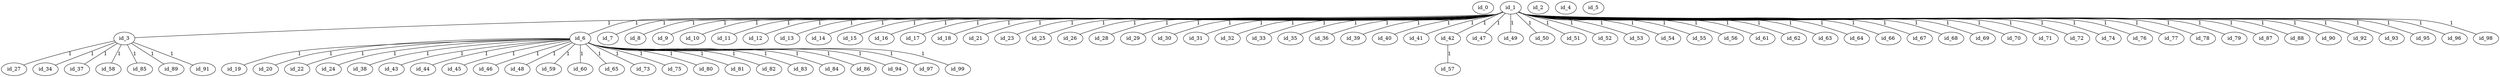 graph GR{
id_0;
id_1;
id_2;
id_3;
id_4;
id_5;
id_6;
id_7;
id_8;
id_9;
id_10;
id_11;
id_12;
id_13;
id_14;
id_15;
id_16;
id_17;
id_18;
id_19;
id_20;
id_21;
id_22;
id_23;
id_24;
id_25;
id_26;
id_27;
id_28;
id_29;
id_30;
id_31;
id_32;
id_33;
id_34;
id_35;
id_36;
id_37;
id_38;
id_39;
id_40;
id_41;
id_42;
id_43;
id_44;
id_45;
id_46;
id_47;
id_48;
id_49;
id_50;
id_51;
id_52;
id_53;
id_54;
id_55;
id_56;
id_57;
id_58;
id_59;
id_60;
id_61;
id_62;
id_63;
id_64;
id_65;
id_66;
id_67;
id_68;
id_69;
id_70;
id_71;
id_72;
id_73;
id_74;
id_75;
id_76;
id_77;
id_78;
id_79;
id_80;
id_81;
id_82;
id_83;
id_84;
id_85;
id_86;
id_87;
id_88;
id_89;
id_90;
id_91;
id_92;
id_93;
id_94;
id_95;
id_96;
id_97;
id_98;
id_99;
id_1--id_3[label=1];
id_1--id_6[label=1];
id_1--id_7[label=1];
id_1--id_8[label=1];
id_1--id_9[label=1];
id_1--id_10[label=1];
id_1--id_11[label=1];
id_1--id_12[label=1];
id_1--id_13[label=1];
id_1--id_14[label=1];
id_1--id_15[label=1];
id_1--id_16[label=1];
id_1--id_17[label=1];
id_1--id_18[label=1];
id_1--id_21[label=1];
id_1--id_23[label=1];
id_1--id_25[label=1];
id_1--id_26[label=1];
id_1--id_28[label=1];
id_1--id_29[label=1];
id_1--id_30[label=1];
id_1--id_31[label=1];
id_1--id_32[label=1];
id_1--id_33[label=1];
id_1--id_35[label=1];
id_1--id_36[label=1];
id_1--id_39[label=1];
id_1--id_40[label=1];
id_1--id_41[label=1];
id_1--id_42[label=1];
id_1--id_47[label=1];
id_1--id_49[label=1];
id_1--id_50[label=1];
id_1--id_51[label=1];
id_1--id_52[label=1];
id_1--id_53[label=1];
id_1--id_54[label=1];
id_1--id_55[label=1];
id_1--id_56[label=1];
id_1--id_61[label=1];
id_1--id_62[label=1];
id_1--id_63[label=1];
id_1--id_64[label=1];
id_1--id_66[label=1];
id_1--id_67[label=1];
id_1--id_68[label=1];
id_1--id_69[label=1];
id_1--id_70[label=1];
id_1--id_71[label=1];
id_1--id_72[label=1];
id_1--id_74[label=1];
id_1--id_76[label=1];
id_1--id_77[label=1];
id_1--id_78[label=1];
id_1--id_79[label=1];
id_1--id_87[label=1];
id_1--id_88[label=1];
id_1--id_90[label=1];
id_1--id_92[label=1];
id_1--id_93[label=1];
id_1--id_95[label=1];
id_1--id_96[label=1];
id_1--id_98[label=1];
id_3--id_27[label=1];
id_3--id_34[label=1];
id_3--id_37[label=1];
id_3--id_58[label=1];
id_3--id_85[label=1];
id_3--id_89[label=1];
id_3--id_91[label=1];
id_6--id_19[label=1];
id_6--id_20[label=1];
id_6--id_22[label=1];
id_6--id_24[label=1];
id_6--id_38[label=1];
id_6--id_43[label=1];
id_6--id_44[label=1];
id_6--id_45[label=1];
id_6--id_46[label=1];
id_6--id_48[label=1];
id_6--id_59[label=1];
id_6--id_60[label=1];
id_6--id_65[label=1];
id_6--id_73[label=1];
id_6--id_75[label=1];
id_6--id_80[label=1];
id_6--id_81[label=1];
id_6--id_82[label=1];
id_6--id_83[label=1];
id_6--id_84[label=1];
id_6--id_86[label=1];
id_6--id_94[label=1];
id_6--id_97[label=1];
id_6--id_99[label=1];
id_42--id_57[label=1];
}